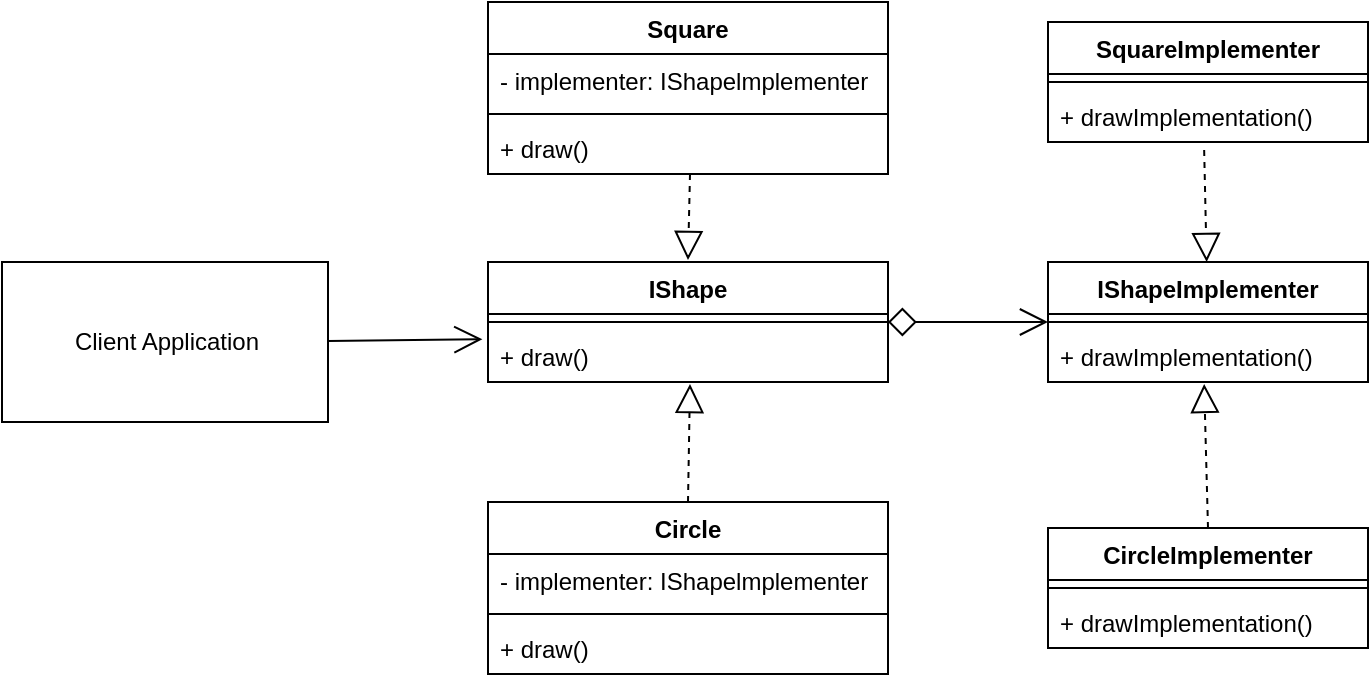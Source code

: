 <mxfile>
    <diagram id="nfoU5zl-Lrdo-RMUOea-" name="Page-1">
        <mxGraphModel dx="532" dy="863" grid="1" gridSize="10" guides="1" tooltips="1" connect="1" arrows="1" fold="1" page="1" pageScale="1" pageWidth="827" pageHeight="1169" math="0" shadow="0">
            <root>
                <mxCell id="0"/>
                <mxCell id="1" parent="0"/>
                <mxCell id="52Nn8JB1zDlZzFZ0hI1m-19" value="Client Application" style="html=1;" parent="1" vertex="1">
                    <mxGeometry x="37" y="720" width="163" height="80" as="geometry"/>
                </mxCell>
                <mxCell id="52Nn8JB1zDlZzFZ0hI1m-20" value="Square" style="swimlane;fontStyle=1;align=center;verticalAlign=top;childLayout=stackLayout;horizontal=1;startSize=26;horizontalStack=0;resizeParent=1;resizeParentMax=0;resizeLast=0;collapsible=1;marginBottom=0;" parent="1" vertex="1">
                    <mxGeometry x="280" y="590" width="200" height="86" as="geometry"/>
                </mxCell>
                <mxCell id="52Nn8JB1zDlZzFZ0hI1m-21" value="- implementer: IShapelmplementer" style="text;strokeColor=none;fillColor=none;align=left;verticalAlign=top;spacingLeft=4;spacingRight=4;overflow=hidden;rotatable=0;points=[[0,0.5],[1,0.5]];portConstraint=eastwest;" parent="52Nn8JB1zDlZzFZ0hI1m-20" vertex="1">
                    <mxGeometry y="26" width="200" height="26" as="geometry"/>
                </mxCell>
                <mxCell id="52Nn8JB1zDlZzFZ0hI1m-22" value="" style="line;strokeWidth=1;fillColor=none;align=left;verticalAlign=middle;spacingTop=-1;spacingLeft=3;spacingRight=3;rotatable=0;labelPosition=right;points=[];portConstraint=eastwest;" parent="52Nn8JB1zDlZzFZ0hI1m-20" vertex="1">
                    <mxGeometry y="52" width="200" height="8" as="geometry"/>
                </mxCell>
                <mxCell id="52Nn8JB1zDlZzFZ0hI1m-23" value="+ draw()" style="text;strokeColor=none;fillColor=none;align=left;verticalAlign=top;spacingLeft=4;spacingRight=4;overflow=hidden;rotatable=0;points=[[0,0.5],[1,0.5]];portConstraint=eastwest;" parent="52Nn8JB1zDlZzFZ0hI1m-20" vertex="1">
                    <mxGeometry y="60" width="200" height="26" as="geometry"/>
                </mxCell>
                <mxCell id="52Nn8JB1zDlZzFZ0hI1m-24" value="IShape" style="swimlane;fontStyle=1;align=center;verticalAlign=top;childLayout=stackLayout;horizontal=1;startSize=26;horizontalStack=0;resizeParent=1;resizeParentMax=0;resizeLast=0;collapsible=1;marginBottom=0;" parent="1" vertex="1">
                    <mxGeometry x="280" y="720" width="200" height="60" as="geometry"/>
                </mxCell>
                <mxCell id="52Nn8JB1zDlZzFZ0hI1m-26" value="" style="line;strokeWidth=1;fillColor=none;align=left;verticalAlign=middle;spacingTop=-1;spacingLeft=3;spacingRight=3;rotatable=0;labelPosition=right;points=[];portConstraint=eastwest;" parent="52Nn8JB1zDlZzFZ0hI1m-24" vertex="1">
                    <mxGeometry y="26" width="200" height="8" as="geometry"/>
                </mxCell>
                <mxCell id="52Nn8JB1zDlZzFZ0hI1m-27" value="+ draw()" style="text;strokeColor=none;fillColor=none;align=left;verticalAlign=top;spacingLeft=4;spacingRight=4;overflow=hidden;rotatable=0;points=[[0,0.5],[1,0.5]];portConstraint=eastwest;" parent="52Nn8JB1zDlZzFZ0hI1m-24" vertex="1">
                    <mxGeometry y="34" width="200" height="26" as="geometry"/>
                </mxCell>
                <mxCell id="52Nn8JB1zDlZzFZ0hI1m-28" value="Circle" style="swimlane;fontStyle=1;align=center;verticalAlign=top;childLayout=stackLayout;horizontal=1;startSize=26;horizontalStack=0;resizeParent=1;resizeParentMax=0;resizeLast=0;collapsible=1;marginBottom=0;" parent="1" vertex="1">
                    <mxGeometry x="280" y="840" width="200" height="86" as="geometry"/>
                </mxCell>
                <mxCell id="52Nn8JB1zDlZzFZ0hI1m-29" value="- implementer: IShapelmplementer" style="text;strokeColor=none;fillColor=none;align=left;verticalAlign=top;spacingLeft=4;spacingRight=4;overflow=hidden;rotatable=0;points=[[0,0.5],[1,0.5]];portConstraint=eastwest;" parent="52Nn8JB1zDlZzFZ0hI1m-28" vertex="1">
                    <mxGeometry y="26" width="200" height="26" as="geometry"/>
                </mxCell>
                <mxCell id="52Nn8JB1zDlZzFZ0hI1m-30" value="" style="line;strokeWidth=1;fillColor=none;align=left;verticalAlign=middle;spacingTop=-1;spacingLeft=3;spacingRight=3;rotatable=0;labelPosition=right;points=[];portConstraint=eastwest;" parent="52Nn8JB1zDlZzFZ0hI1m-28" vertex="1">
                    <mxGeometry y="52" width="200" height="8" as="geometry"/>
                </mxCell>
                <mxCell id="52Nn8JB1zDlZzFZ0hI1m-31" value="+ draw()" style="text;strokeColor=none;fillColor=none;align=left;verticalAlign=top;spacingLeft=4;spacingRight=4;overflow=hidden;rotatable=0;points=[[0,0.5],[1,0.5]];portConstraint=eastwest;" parent="52Nn8JB1zDlZzFZ0hI1m-28" vertex="1">
                    <mxGeometry y="60" width="200" height="26" as="geometry"/>
                </mxCell>
                <mxCell id="52Nn8JB1zDlZzFZ0hI1m-32" value="SquareImplementer" style="swimlane;fontStyle=1;align=center;verticalAlign=top;childLayout=stackLayout;horizontal=1;startSize=26;horizontalStack=0;resizeParent=1;resizeParentMax=0;resizeLast=0;collapsible=1;marginBottom=0;" parent="1" vertex="1">
                    <mxGeometry x="560" y="600" width="160" height="60" as="geometry"/>
                </mxCell>
                <mxCell id="52Nn8JB1zDlZzFZ0hI1m-34" value="" style="line;strokeWidth=1;fillColor=none;align=left;verticalAlign=middle;spacingTop=-1;spacingLeft=3;spacingRight=3;rotatable=0;labelPosition=right;points=[];portConstraint=eastwest;" parent="52Nn8JB1zDlZzFZ0hI1m-32" vertex="1">
                    <mxGeometry y="26" width="160" height="8" as="geometry"/>
                </mxCell>
                <mxCell id="52Nn8JB1zDlZzFZ0hI1m-35" value="+ drawImplementation()" style="text;strokeColor=none;fillColor=none;align=left;verticalAlign=top;spacingLeft=4;spacingRight=4;overflow=hidden;rotatable=0;points=[[0,0.5],[1,0.5]];portConstraint=eastwest;" parent="52Nn8JB1zDlZzFZ0hI1m-32" vertex="1">
                    <mxGeometry y="34" width="160" height="26" as="geometry"/>
                </mxCell>
                <mxCell id="4" style="edgeStyle=orthogonalEdgeStyle;rounded=0;orthogonalLoop=1;jettySize=auto;html=1;startArrow=open;startFill=0;endArrow=diamond;endFill=0;endSize=12;startSize=12;entryX=1;entryY=0.5;entryDx=0;entryDy=0;" parent="1" source="52Nn8JB1zDlZzFZ0hI1m-36" target="52Nn8JB1zDlZzFZ0hI1m-24" edge="1">
                    <mxGeometry relative="1" as="geometry">
                        <mxPoint x="510" y="750" as="targetPoint"/>
                    </mxGeometry>
                </mxCell>
                <mxCell id="52Nn8JB1zDlZzFZ0hI1m-36" value="IShapeImplementer" style="swimlane;fontStyle=1;align=center;verticalAlign=top;childLayout=stackLayout;horizontal=1;startSize=26;horizontalStack=0;resizeParent=1;resizeParentMax=0;resizeLast=0;collapsible=1;marginBottom=0;" parent="1" vertex="1">
                    <mxGeometry x="560" y="720" width="160" height="60" as="geometry"/>
                </mxCell>
                <mxCell id="52Nn8JB1zDlZzFZ0hI1m-37" value="" style="line;strokeWidth=1;fillColor=none;align=left;verticalAlign=middle;spacingTop=-1;spacingLeft=3;spacingRight=3;rotatable=0;labelPosition=right;points=[];portConstraint=eastwest;" parent="52Nn8JB1zDlZzFZ0hI1m-36" vertex="1">
                    <mxGeometry y="26" width="160" height="8" as="geometry"/>
                </mxCell>
                <mxCell id="52Nn8JB1zDlZzFZ0hI1m-38" value="+ drawImplementation()" style="text;strokeColor=none;fillColor=none;align=left;verticalAlign=top;spacingLeft=4;spacingRight=4;overflow=hidden;rotatable=0;points=[[0,0.5],[1,0.5]];portConstraint=eastwest;" parent="52Nn8JB1zDlZzFZ0hI1m-36" vertex="1">
                    <mxGeometry y="34" width="160" height="26" as="geometry"/>
                </mxCell>
                <mxCell id="52Nn8JB1zDlZzFZ0hI1m-39" value="CircleImplementer" style="swimlane;fontStyle=1;align=center;verticalAlign=top;childLayout=stackLayout;horizontal=1;startSize=26;horizontalStack=0;resizeParent=1;resizeParentMax=0;resizeLast=0;collapsible=1;marginBottom=0;" parent="1" vertex="1">
                    <mxGeometry x="560" y="853" width="160" height="60" as="geometry"/>
                </mxCell>
                <mxCell id="52Nn8JB1zDlZzFZ0hI1m-40" value="" style="line;strokeWidth=1;fillColor=none;align=left;verticalAlign=middle;spacingTop=-1;spacingLeft=3;spacingRight=3;rotatable=0;labelPosition=right;points=[];portConstraint=eastwest;" parent="52Nn8JB1zDlZzFZ0hI1m-39" vertex="1">
                    <mxGeometry y="26" width="160" height="8" as="geometry"/>
                </mxCell>
                <mxCell id="52Nn8JB1zDlZzFZ0hI1m-41" value="+ drawImplementation()" style="text;strokeColor=none;fillColor=none;align=left;verticalAlign=top;spacingLeft=4;spacingRight=4;overflow=hidden;rotatable=0;points=[[0,0.5],[1,0.5]];portConstraint=eastwest;" parent="52Nn8JB1zDlZzFZ0hI1m-39" vertex="1">
                    <mxGeometry y="34" width="160" height="26" as="geometry"/>
                </mxCell>
                <mxCell id="52Nn8JB1zDlZzFZ0hI1m-43" value="" style="html=1;verticalAlign=bottom;startArrow=none;startFill=0;endArrow=open;startSize=12;endFill=0;entryX=-0.014;entryY=0.177;entryDx=0;entryDy=0;entryPerimeter=0;endSize=12;" parent="1" target="52Nn8JB1zDlZzFZ0hI1m-27" edge="1">
                    <mxGeometry width="60" relative="1" as="geometry">
                        <mxPoint x="200" y="759.5" as="sourcePoint"/>
                        <mxPoint x="240" y="760" as="targetPoint"/>
                        <Array as="points"/>
                    </mxGeometry>
                </mxCell>
                <mxCell id="52Nn8JB1zDlZzFZ0hI1m-48" value="" style="html=1;verticalAlign=bottom;startArrow=none;startFill=0;endArrow=block;startSize=12;exitX=0.465;exitY=1;exitDx=0;exitDy=0;exitPerimeter=0;dashed=1;endFill=0;endSize=12;" parent="1" edge="1">
                    <mxGeometry width="60" relative="1" as="geometry">
                        <mxPoint x="381" y="676" as="sourcePoint"/>
                        <mxPoint x="380" y="719" as="targetPoint"/>
                    </mxGeometry>
                </mxCell>
                <mxCell id="52Nn8JB1zDlZzFZ0hI1m-49" value="" style="html=1;verticalAlign=bottom;startArrow=none;startFill=0;endArrow=block;startSize=12;exitX=0.5;exitY=0;exitDx=0;exitDy=0;dashed=1;endFill=0;endSize=12;entryX=0.505;entryY=1.038;entryDx=0;entryDy=0;entryPerimeter=0;" parent="1" source="52Nn8JB1zDlZzFZ0hI1m-28" target="52Nn8JB1zDlZzFZ0hI1m-27" edge="1">
                    <mxGeometry width="60" relative="1" as="geometry">
                        <mxPoint x="383" y="686" as="sourcePoint"/>
                        <mxPoint x="382" y="790" as="targetPoint"/>
                    </mxGeometry>
                </mxCell>
                <mxCell id="52Nn8JB1zDlZzFZ0hI1m-50" value="" style="html=1;verticalAlign=bottom;startArrow=none;startFill=0;endArrow=block;startSize=12;exitX=0.488;exitY=1.154;exitDx=0;exitDy=0;exitPerimeter=0;dashed=1;endFill=0;endSize=12;" parent="1" source="52Nn8JB1zDlZzFZ0hI1m-35" target="52Nn8JB1zDlZzFZ0hI1m-36" edge="1">
                    <mxGeometry width="60" relative="1" as="geometry">
                        <mxPoint x="393" y="696" as="sourcePoint"/>
                        <mxPoint x="392" y="739" as="targetPoint"/>
                    </mxGeometry>
                </mxCell>
                <mxCell id="52Nn8JB1zDlZzFZ0hI1m-51" value="" style="html=1;verticalAlign=bottom;startArrow=none;startFill=0;endArrow=block;startSize=12;exitX=0.5;exitY=0;exitDx=0;exitDy=0;dashed=1;endFill=0;endSize=12;entryX=0.488;entryY=1.038;entryDx=0;entryDy=0;entryPerimeter=0;" parent="1" source="52Nn8JB1zDlZzFZ0hI1m-39" target="52Nn8JB1zDlZzFZ0hI1m-38" edge="1">
                    <mxGeometry width="60" relative="1" as="geometry">
                        <mxPoint x="403" y="706" as="sourcePoint"/>
                        <mxPoint x="402" y="749" as="targetPoint"/>
                    </mxGeometry>
                </mxCell>
            </root>
        </mxGraphModel>
    </diagram>
</mxfile>